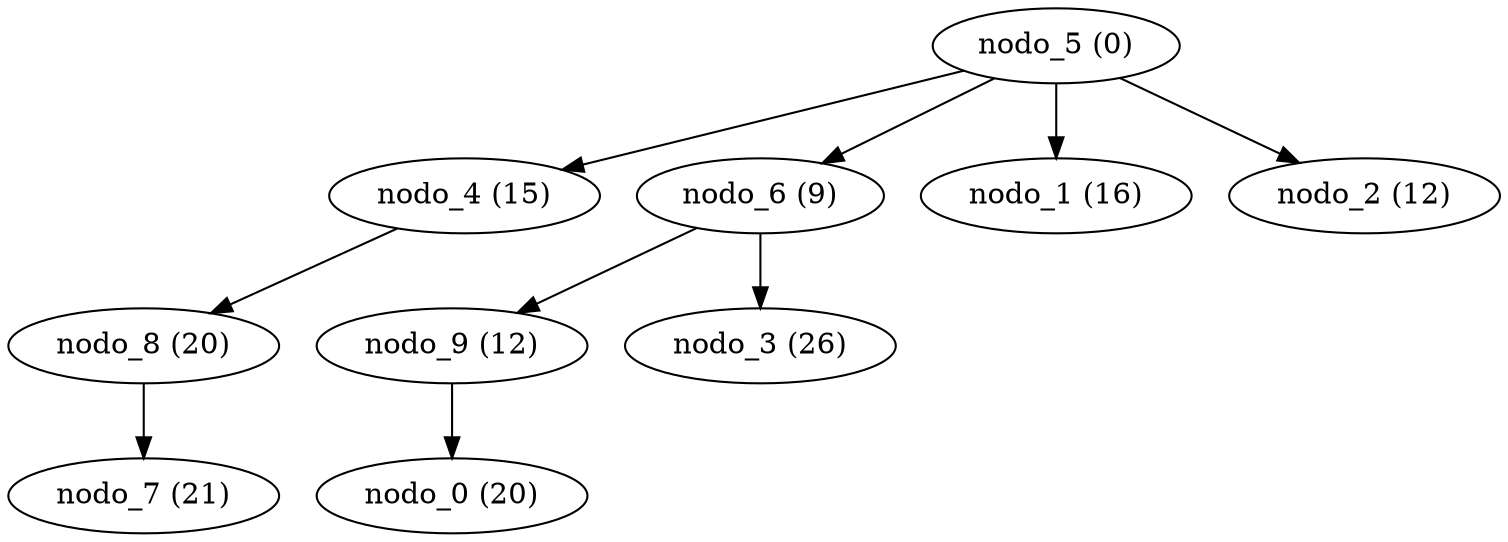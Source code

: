 digraph BarabasiAlbert_nodes_10_GradoMax_5_Dijkstra_nodeSource_5 {
"nodo_0 (20)";
"nodo_9 (12)";
"nodo_8 (20)";
"nodo_4 (15)";
"nodo_3 (26)";
"nodo_6 (9)";
"nodo_7 (21)";
"nodo_1 (16)";
"nodo_5 (0)";
"nodo_2 (12)";
"nodo_9 (12)" -> "nodo_0 (20)" [weight=8];
"nodo_4 (15)" -> "nodo_8 (20)" [weight=5];
"nodo_6 (9)" -> "nodo_3 (26)" [weight=17];
"nodo_8 (20)" -> "nodo_7 (21)" [weight=1];
"nodo_6 (9)" -> "nodo_9 (12)" [weight=3];
"nodo_5 (0)" -> "nodo_1 (16)" [weight=16];
"nodo_5 (0)" -> "nodo_4 (15)" [weight=15];
"nodo_5 (0)" -> "nodo_2 (12)" [weight=12];
"nodo_5 (0)" -> "nodo_6 (9)" [weight=9];
}